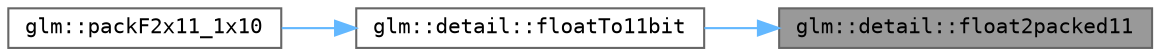 digraph "glm::detail::float2packed11"
{
 // LATEX_PDF_SIZE
  bgcolor="transparent";
  edge [fontname=Terminal,fontsize=10,labelfontname=Helvetica,labelfontsize=10];
  node [fontname=Terminal,fontsize=10,shape=box,height=0.2,width=0.4];
  rankdir="RL";
  Node1 [label="glm::detail::float2packed11",height=0.2,width=0.4,color="gray40", fillcolor="grey60", style="filled", fontcolor="black",tooltip=" "];
  Node1 -> Node2 [dir="back",color="steelblue1",style="solid"];
  Node2 [label="glm::detail::floatTo11bit",height=0.2,width=0.4,color="grey40", fillcolor="white", style="filled",URL="$namespaceglm_1_1detail.html#a62edbdbe89fe6282dd7909e6e4703796",tooltip=" "];
  Node2 -> Node3 [dir="back",color="steelblue1",style="solid"];
  Node3 [label="glm::packF2x11_1x10",height=0.2,width=0.4,color="grey40", fillcolor="white", style="filled",URL="$group__gtc__packing.html#ga8c2a0eeee677ca4dafd9e093d9e81062",tooltip=" "];
}
